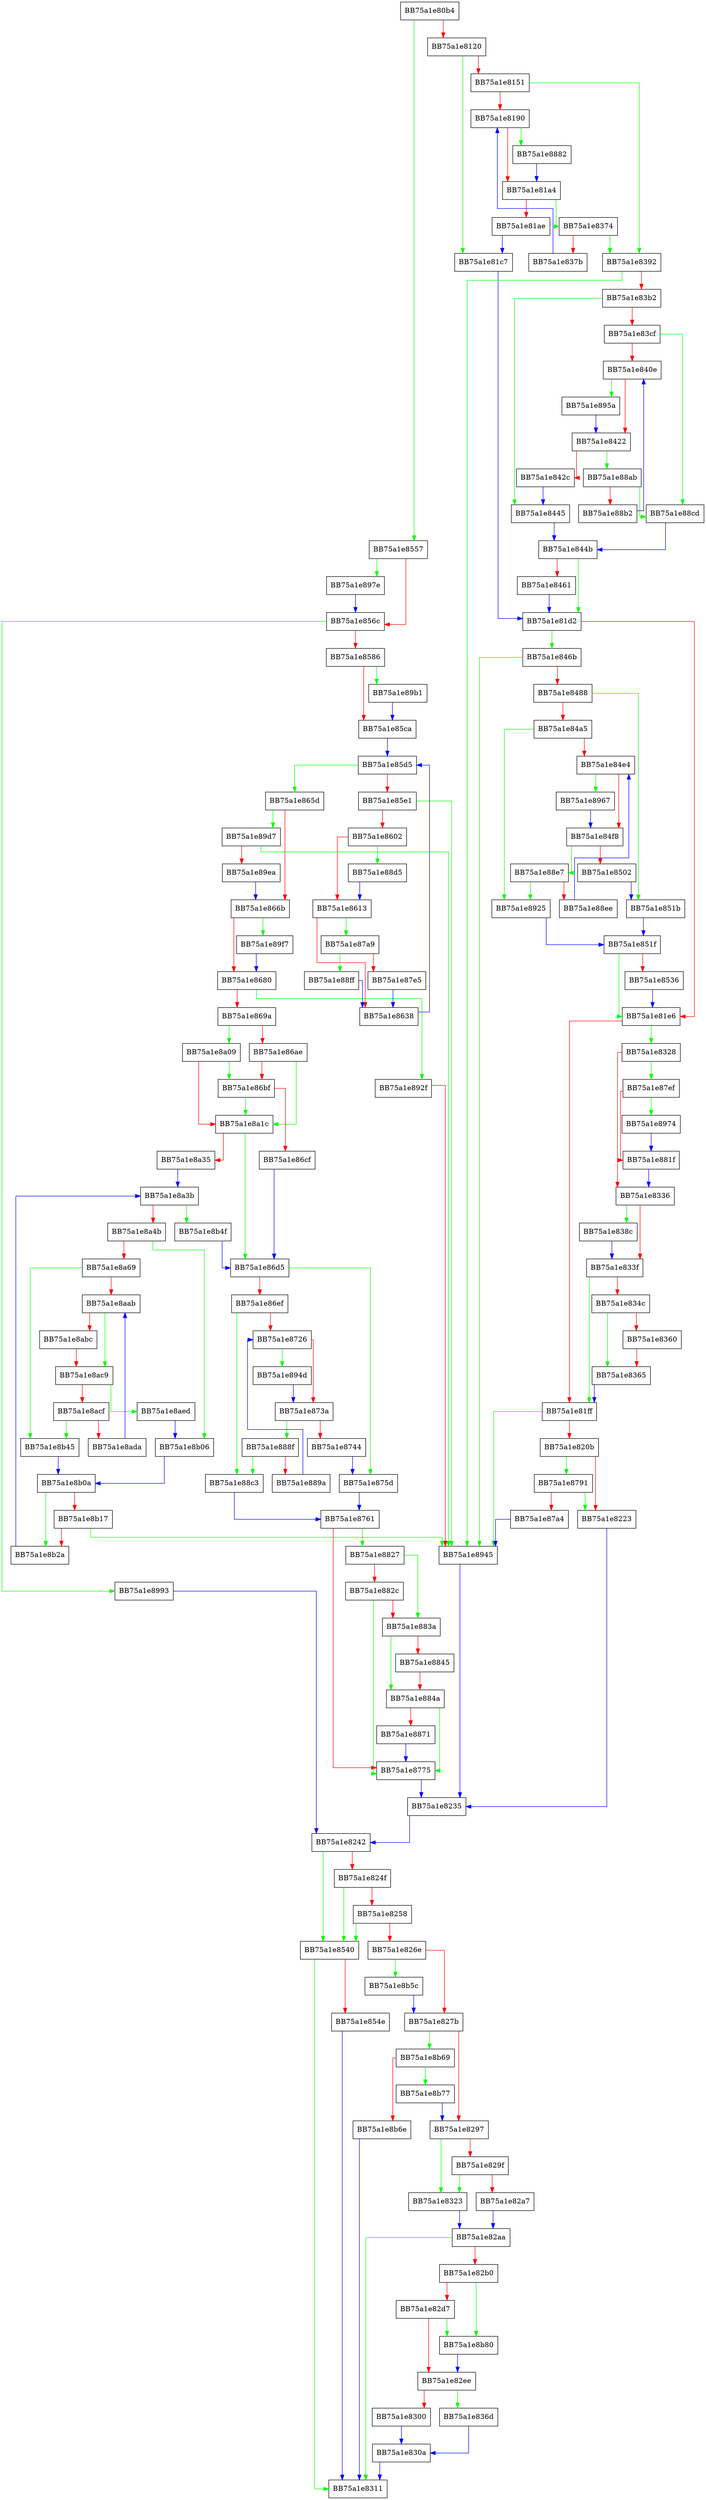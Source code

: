 digraph mmap64c {
  node [shape="box"];
  graph [splines=ortho];
  BB75a1e80b4 -> BB75a1e8557 [color="green"];
  BB75a1e80b4 -> BB75a1e8120 [color="red"];
  BB75a1e8120 -> BB75a1e81c7 [color="green"];
  BB75a1e8120 -> BB75a1e8151 [color="red"];
  BB75a1e8151 -> BB75a1e8392 [color="green"];
  BB75a1e8151 -> BB75a1e8190 [color="red"];
  BB75a1e8190 -> BB75a1e8882 [color="green"];
  BB75a1e8190 -> BB75a1e81a4 [color="red"];
  BB75a1e81a4 -> BB75a1e8374 [color="green"];
  BB75a1e81a4 -> BB75a1e81ae [color="red"];
  BB75a1e81ae -> BB75a1e81c7 [color="blue"];
  BB75a1e81c7 -> BB75a1e81d2 [color="blue"];
  BB75a1e81d2 -> BB75a1e846b [color="green"];
  BB75a1e81d2 -> BB75a1e81e6 [color="red"];
  BB75a1e81e6 -> BB75a1e8328 [color="green"];
  BB75a1e81e6 -> BB75a1e81ff [color="red"];
  BB75a1e81ff -> BB75a1e8945 [color="green"];
  BB75a1e81ff -> BB75a1e820b [color="red"];
  BB75a1e820b -> BB75a1e8791 [color="green"];
  BB75a1e820b -> BB75a1e8223 [color="red"];
  BB75a1e8223 -> BB75a1e8235 [color="blue"];
  BB75a1e8235 -> BB75a1e8242 [color="blue"];
  BB75a1e8242 -> BB75a1e8540 [color="green"];
  BB75a1e8242 -> BB75a1e824f [color="red"];
  BB75a1e824f -> BB75a1e8540 [color="green"];
  BB75a1e824f -> BB75a1e8258 [color="red"];
  BB75a1e8258 -> BB75a1e8540 [color="green"];
  BB75a1e8258 -> BB75a1e826e [color="red"];
  BB75a1e826e -> BB75a1e8b5c [color="green"];
  BB75a1e826e -> BB75a1e827b [color="red"];
  BB75a1e827b -> BB75a1e8b69 [color="green"];
  BB75a1e827b -> BB75a1e8297 [color="red"];
  BB75a1e8297 -> BB75a1e8323 [color="green"];
  BB75a1e8297 -> BB75a1e829f [color="red"];
  BB75a1e829f -> BB75a1e8323 [color="green"];
  BB75a1e829f -> BB75a1e82a7 [color="red"];
  BB75a1e82a7 -> BB75a1e82aa [color="blue"];
  BB75a1e82aa -> BB75a1e8311 [color="green"];
  BB75a1e82aa -> BB75a1e82b0 [color="red"];
  BB75a1e82b0 -> BB75a1e8b80 [color="green"];
  BB75a1e82b0 -> BB75a1e82d7 [color="red"];
  BB75a1e82d7 -> BB75a1e8b80 [color="green"];
  BB75a1e82d7 -> BB75a1e82ee [color="red"];
  BB75a1e82ee -> BB75a1e836d [color="green"];
  BB75a1e82ee -> BB75a1e8300 [color="red"];
  BB75a1e8300 -> BB75a1e830a [color="blue"];
  BB75a1e830a -> BB75a1e8311 [color="blue"];
  BB75a1e8323 -> BB75a1e82aa [color="blue"];
  BB75a1e8328 -> BB75a1e87ef [color="green"];
  BB75a1e8328 -> BB75a1e8336 [color="red"];
  BB75a1e8336 -> BB75a1e838c [color="green"];
  BB75a1e8336 -> BB75a1e833f [color="red"];
  BB75a1e833f -> BB75a1e81ff [color="green"];
  BB75a1e833f -> BB75a1e834c [color="red"];
  BB75a1e834c -> BB75a1e8365 [color="green"];
  BB75a1e834c -> BB75a1e8360 [color="red"];
  BB75a1e8360 -> BB75a1e8365 [color="red"];
  BB75a1e8365 -> BB75a1e81ff [color="blue"];
  BB75a1e836d -> BB75a1e830a [color="blue"];
  BB75a1e8374 -> BB75a1e8392 [color="green"];
  BB75a1e8374 -> BB75a1e837b [color="red"];
  BB75a1e837b -> BB75a1e8190 [color="blue"];
  BB75a1e838c -> BB75a1e833f [color="blue"];
  BB75a1e8392 -> BB75a1e8945 [color="green"];
  BB75a1e8392 -> BB75a1e83b2 [color="red"];
  BB75a1e83b2 -> BB75a1e8445 [color="green"];
  BB75a1e83b2 -> BB75a1e83cf [color="red"];
  BB75a1e83cf -> BB75a1e88cd [color="green"];
  BB75a1e83cf -> BB75a1e840e [color="red"];
  BB75a1e840e -> BB75a1e895a [color="green"];
  BB75a1e840e -> BB75a1e8422 [color="red"];
  BB75a1e8422 -> BB75a1e88ab [color="green"];
  BB75a1e8422 -> BB75a1e842c [color="red"];
  BB75a1e842c -> BB75a1e8445 [color="blue"];
  BB75a1e8445 -> BB75a1e844b [color="blue"];
  BB75a1e844b -> BB75a1e81d2 [color="green"];
  BB75a1e844b -> BB75a1e8461 [color="red"];
  BB75a1e8461 -> BB75a1e81d2 [color="blue"];
  BB75a1e846b -> BB75a1e8945 [color="green"];
  BB75a1e846b -> BB75a1e8488 [color="red"];
  BB75a1e8488 -> BB75a1e851b [color="green"];
  BB75a1e8488 -> BB75a1e84a5 [color="red"];
  BB75a1e84a5 -> BB75a1e8925 [color="green"];
  BB75a1e84a5 -> BB75a1e84e4 [color="red"];
  BB75a1e84e4 -> BB75a1e8967 [color="green"];
  BB75a1e84e4 -> BB75a1e84f8 [color="red"];
  BB75a1e84f8 -> BB75a1e88e7 [color="green"];
  BB75a1e84f8 -> BB75a1e8502 [color="red"];
  BB75a1e8502 -> BB75a1e851b [color="blue"];
  BB75a1e851b -> BB75a1e851f [color="blue"];
  BB75a1e851f -> BB75a1e81e6 [color="green"];
  BB75a1e851f -> BB75a1e8536 [color="red"];
  BB75a1e8536 -> BB75a1e81e6 [color="blue"];
  BB75a1e8540 -> BB75a1e8311 [color="green"];
  BB75a1e8540 -> BB75a1e854e [color="red"];
  BB75a1e854e -> BB75a1e8311 [color="blue"];
  BB75a1e8557 -> BB75a1e897e [color="green"];
  BB75a1e8557 -> BB75a1e856c [color="red"];
  BB75a1e856c -> BB75a1e8993 [color="green"];
  BB75a1e856c -> BB75a1e8586 [color="red"];
  BB75a1e8586 -> BB75a1e89b1 [color="green"];
  BB75a1e8586 -> BB75a1e85ca [color="red"];
  BB75a1e85ca -> BB75a1e85d5 [color="blue"];
  BB75a1e85d5 -> BB75a1e865d [color="green"];
  BB75a1e85d5 -> BB75a1e85e1 [color="red"];
  BB75a1e85e1 -> BB75a1e8945 [color="green"];
  BB75a1e85e1 -> BB75a1e8602 [color="red"];
  BB75a1e8602 -> BB75a1e88d5 [color="green"];
  BB75a1e8602 -> BB75a1e8613 [color="red"];
  BB75a1e8613 -> BB75a1e87a9 [color="green"];
  BB75a1e8613 -> BB75a1e8638 [color="red"];
  BB75a1e8638 -> BB75a1e85d5 [color="blue"];
  BB75a1e865d -> BB75a1e89d7 [color="green"];
  BB75a1e865d -> BB75a1e866b [color="red"];
  BB75a1e866b -> BB75a1e89f7 [color="green"];
  BB75a1e866b -> BB75a1e8680 [color="red"];
  BB75a1e8680 -> BB75a1e892f [color="green"];
  BB75a1e8680 -> BB75a1e869a [color="red"];
  BB75a1e869a -> BB75a1e8a09 [color="green"];
  BB75a1e869a -> BB75a1e86ae [color="red"];
  BB75a1e86ae -> BB75a1e8a1c [color="green"];
  BB75a1e86ae -> BB75a1e86bf [color="red"];
  BB75a1e86bf -> BB75a1e8a1c [color="green"];
  BB75a1e86bf -> BB75a1e86cf [color="red"];
  BB75a1e86cf -> BB75a1e86d5 [color="blue"];
  BB75a1e86d5 -> BB75a1e875d [color="green"];
  BB75a1e86d5 -> BB75a1e86ef [color="red"];
  BB75a1e86ef -> BB75a1e88c3 [color="green"];
  BB75a1e86ef -> BB75a1e8726 [color="red"];
  BB75a1e8726 -> BB75a1e894d [color="green"];
  BB75a1e8726 -> BB75a1e873a [color="red"];
  BB75a1e873a -> BB75a1e888f [color="green"];
  BB75a1e873a -> BB75a1e8744 [color="red"];
  BB75a1e8744 -> BB75a1e875d [color="blue"];
  BB75a1e875d -> BB75a1e8761 [color="blue"];
  BB75a1e8761 -> BB75a1e8827 [color="green"];
  BB75a1e8761 -> BB75a1e8775 [color="red"];
  BB75a1e8775 -> BB75a1e8235 [color="blue"];
  BB75a1e8791 -> BB75a1e8223 [color="green"];
  BB75a1e8791 -> BB75a1e87a4 [color="red"];
  BB75a1e87a4 -> BB75a1e8945 [color="blue"];
  BB75a1e87a9 -> BB75a1e88ff [color="green"];
  BB75a1e87a9 -> BB75a1e87e5 [color="red"];
  BB75a1e87e5 -> BB75a1e8638 [color="blue"];
  BB75a1e87ef -> BB75a1e8974 [color="green"];
  BB75a1e87ef -> BB75a1e881f [color="red"];
  BB75a1e881f -> BB75a1e8336 [color="blue"];
  BB75a1e8827 -> BB75a1e883a [color="green"];
  BB75a1e8827 -> BB75a1e882c [color="red"];
  BB75a1e882c -> BB75a1e8775 [color="green"];
  BB75a1e882c -> BB75a1e883a [color="red"];
  BB75a1e883a -> BB75a1e884a [color="green"];
  BB75a1e883a -> BB75a1e8845 [color="red"];
  BB75a1e8845 -> BB75a1e884a [color="red"];
  BB75a1e884a -> BB75a1e8775 [color="green"];
  BB75a1e884a -> BB75a1e8871 [color="red"];
  BB75a1e8871 -> BB75a1e8775 [color="blue"];
  BB75a1e8882 -> BB75a1e81a4 [color="blue"];
  BB75a1e888f -> BB75a1e88c3 [color="green"];
  BB75a1e888f -> BB75a1e889a [color="red"];
  BB75a1e889a -> BB75a1e8726 [color="blue"];
  BB75a1e88ab -> BB75a1e88cd [color="green"];
  BB75a1e88ab -> BB75a1e88b2 [color="red"];
  BB75a1e88b2 -> BB75a1e840e [color="blue"];
  BB75a1e88c3 -> BB75a1e8761 [color="blue"];
  BB75a1e88cd -> BB75a1e844b [color="blue"];
  BB75a1e88d5 -> BB75a1e8613 [color="blue"];
  BB75a1e88e7 -> BB75a1e8925 [color="green"];
  BB75a1e88e7 -> BB75a1e88ee [color="red"];
  BB75a1e88ee -> BB75a1e84e4 [color="blue"];
  BB75a1e88ff -> BB75a1e8638 [color="blue"];
  BB75a1e8925 -> BB75a1e851f [color="blue"];
  BB75a1e892f -> BB75a1e8945 [color="red"];
  BB75a1e8945 -> BB75a1e8235 [color="blue"];
  BB75a1e894d -> BB75a1e873a [color="blue"];
  BB75a1e895a -> BB75a1e8422 [color="blue"];
  BB75a1e8967 -> BB75a1e84f8 [color="blue"];
  BB75a1e8974 -> BB75a1e881f [color="blue"];
  BB75a1e897e -> BB75a1e856c [color="blue"];
  BB75a1e8993 -> BB75a1e8242 [color="blue"];
  BB75a1e89b1 -> BB75a1e85ca [color="blue"];
  BB75a1e89d7 -> BB75a1e8945 [color="green"];
  BB75a1e89d7 -> BB75a1e89ea [color="red"];
  BB75a1e89ea -> BB75a1e866b [color="blue"];
  BB75a1e89f7 -> BB75a1e8680 [color="blue"];
  BB75a1e8a09 -> BB75a1e86bf [color="green"];
  BB75a1e8a09 -> BB75a1e8a1c [color="red"];
  BB75a1e8a1c -> BB75a1e86d5 [color="green"];
  BB75a1e8a1c -> BB75a1e8a35 [color="red"];
  BB75a1e8a35 -> BB75a1e8a3b [color="blue"];
  BB75a1e8a3b -> BB75a1e8b4f [color="green"];
  BB75a1e8a3b -> BB75a1e8a4b [color="red"];
  BB75a1e8a4b -> BB75a1e8b06 [color="green"];
  BB75a1e8a4b -> BB75a1e8a69 [color="red"];
  BB75a1e8a69 -> BB75a1e8b45 [color="green"];
  BB75a1e8a69 -> BB75a1e8aab [color="red"];
  BB75a1e8aab -> BB75a1e8ac9 [color="green"];
  BB75a1e8aab -> BB75a1e8abc [color="red"];
  BB75a1e8abc -> BB75a1e8ac9 [color="red"];
  BB75a1e8ac9 -> BB75a1e8aed [color="green"];
  BB75a1e8ac9 -> BB75a1e8acf [color="red"];
  BB75a1e8acf -> BB75a1e8b45 [color="green"];
  BB75a1e8acf -> BB75a1e8ada [color="red"];
  BB75a1e8ada -> BB75a1e8aab [color="blue"];
  BB75a1e8aed -> BB75a1e8b06 [color="blue"];
  BB75a1e8b06 -> BB75a1e8b0a [color="blue"];
  BB75a1e8b0a -> BB75a1e8b2a [color="green"];
  BB75a1e8b0a -> BB75a1e8b17 [color="red"];
  BB75a1e8b17 -> BB75a1e8945 [color="green"];
  BB75a1e8b17 -> BB75a1e8b2a [color="red"];
  BB75a1e8b2a -> BB75a1e8a3b [color="blue"];
  BB75a1e8b45 -> BB75a1e8b0a [color="blue"];
  BB75a1e8b4f -> BB75a1e86d5 [color="blue"];
  BB75a1e8b5c -> BB75a1e827b [color="blue"];
  BB75a1e8b69 -> BB75a1e8b77 [color="green"];
  BB75a1e8b69 -> BB75a1e8b6e [color="red"];
  BB75a1e8b6e -> BB75a1e8311 [color="blue"];
  BB75a1e8b77 -> BB75a1e8297 [color="blue"];
  BB75a1e8b80 -> BB75a1e82ee [color="blue"];
}